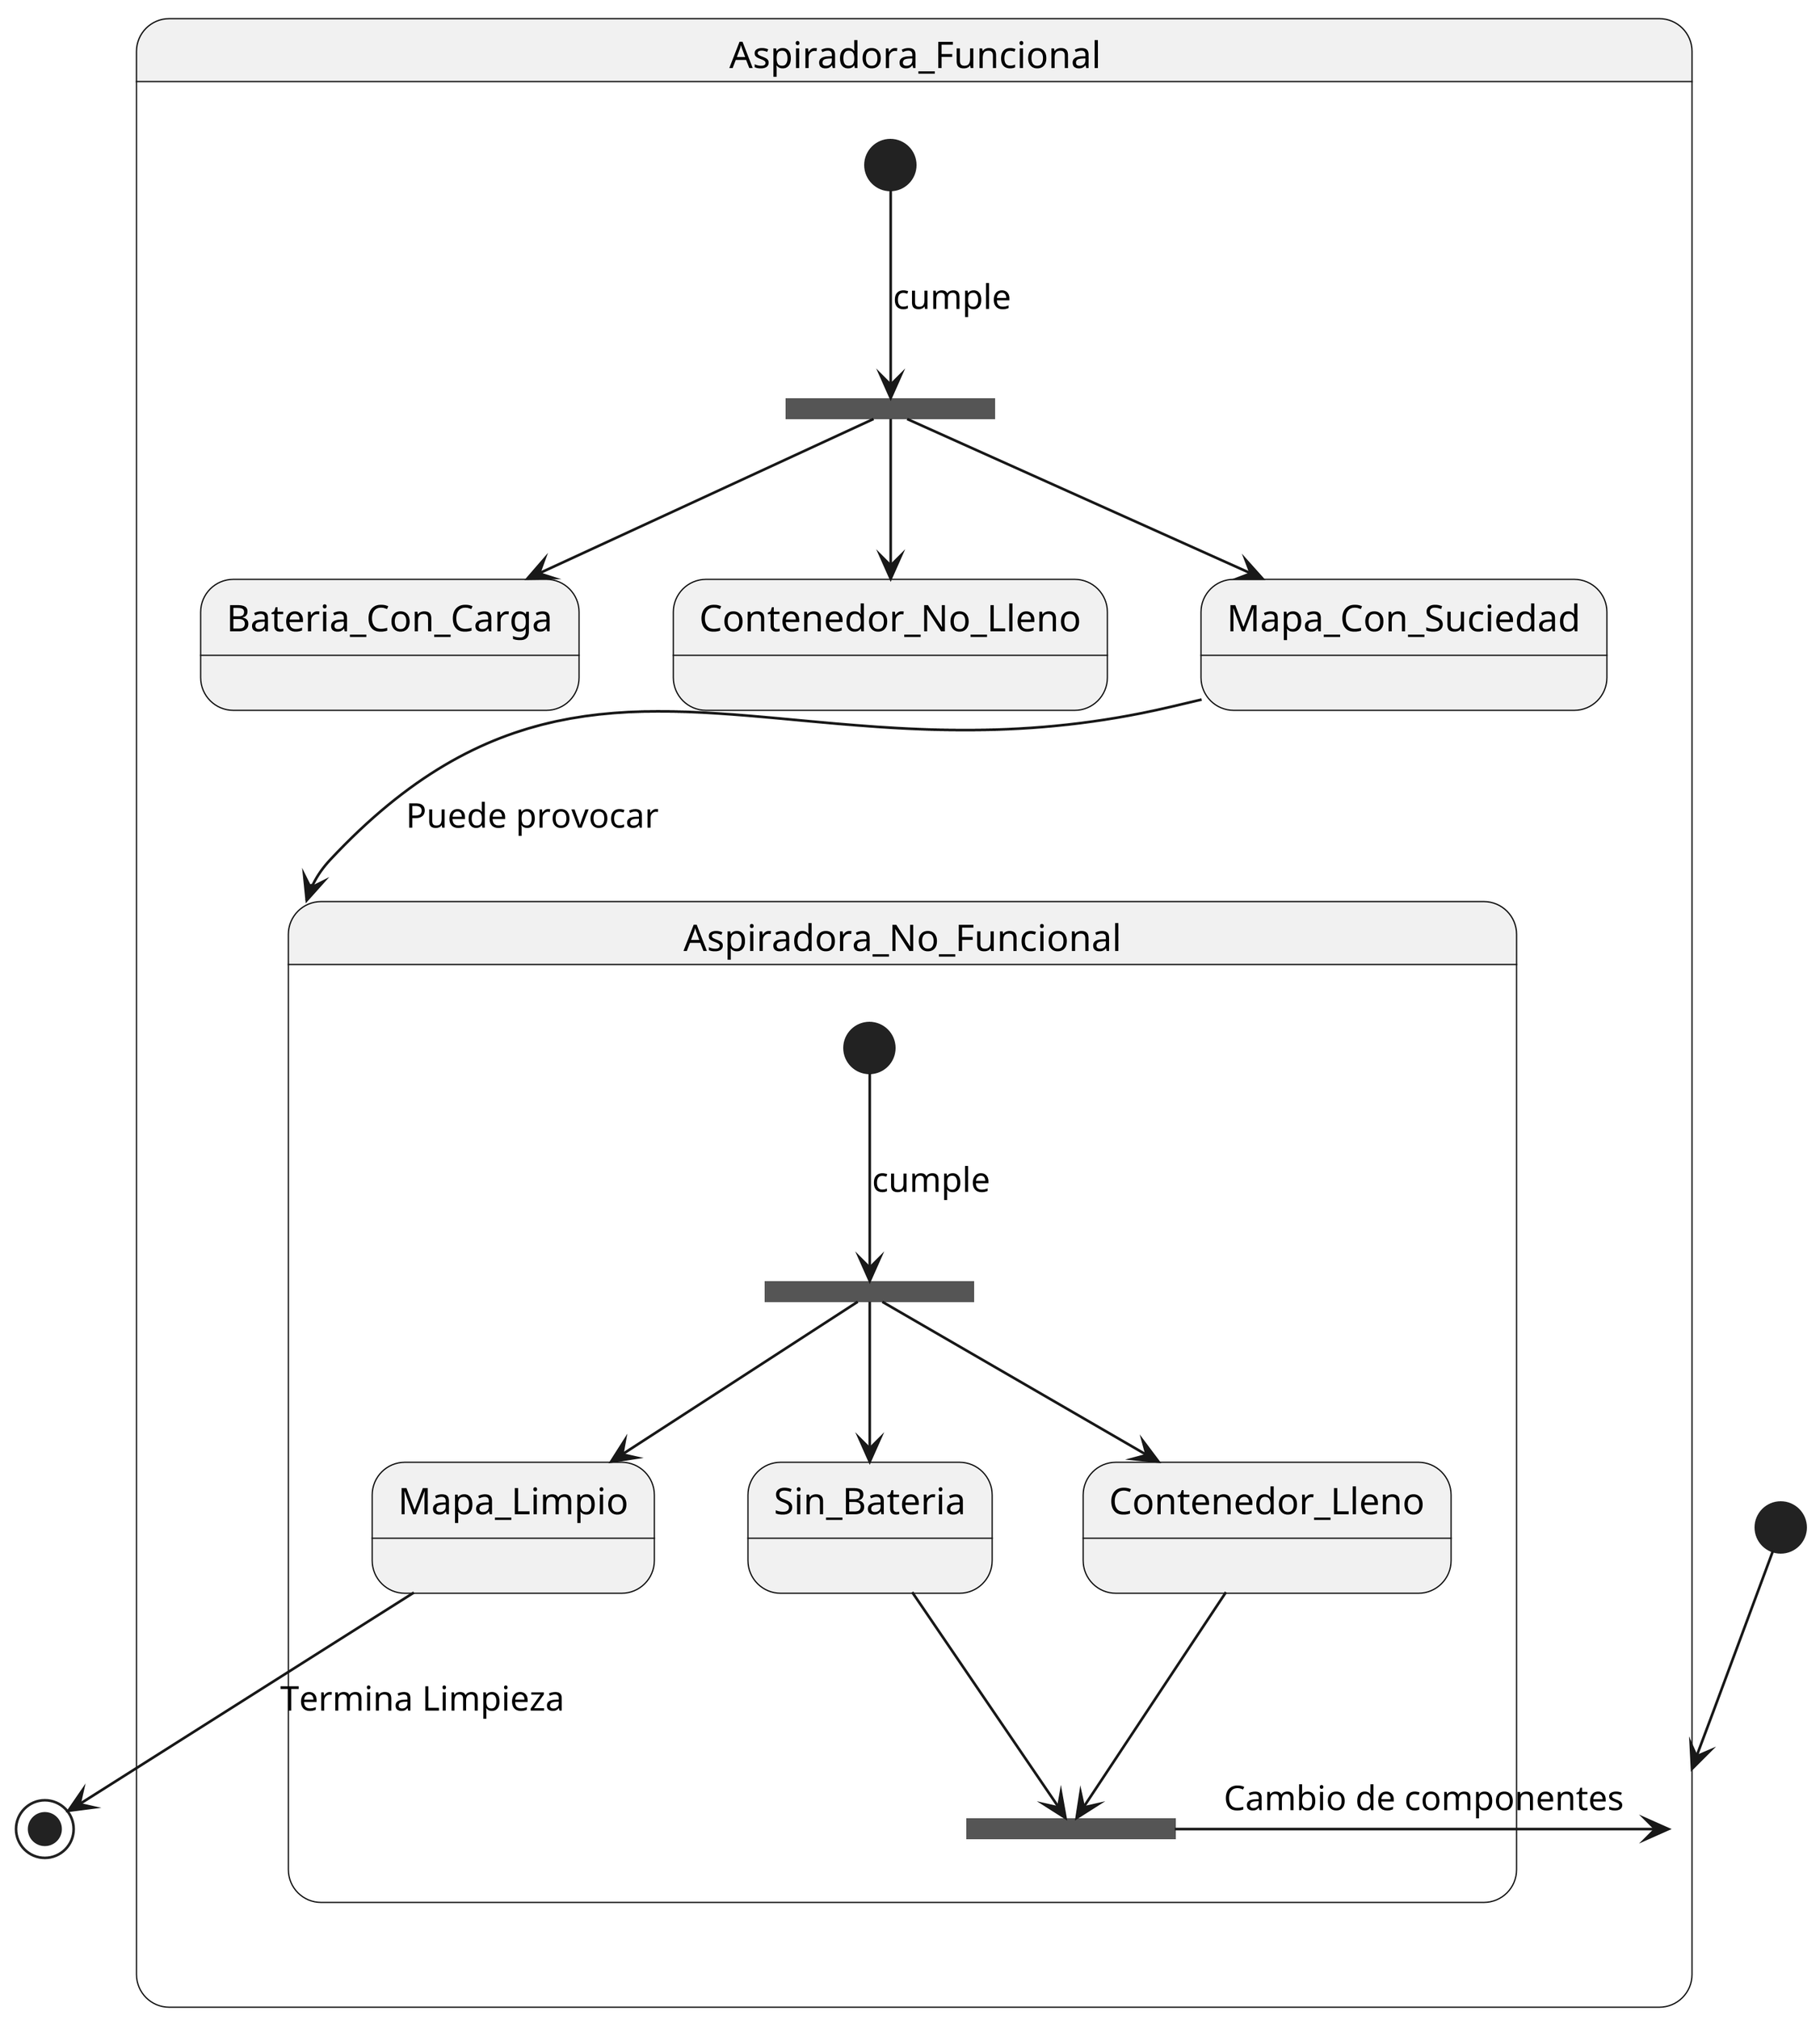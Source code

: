 @startuml
scale 150
[*] --> Aspiradora_Funcional


state Aspiradora_Funcional {
    state fork_state <<fork>>
    [*] --> fork_state : cumple
    fork_state --> Bateria_Con_Carga
    fork_state --> Contenedor_No_Lleno
    fork_state --> Mapa_Con_Suciedad
    Mapa_Con_Suciedad -down-> Aspiradora_No_Funcional : Puede provocar
}

state Aspiradora_No_Funcional {
    state fork_state1 <<fork>>
    [*] --> fork_state1 : cumple
    fork_state1 --> Sin_Bateria
    fork_state1 --> Contenedor_Lleno
    fork_state1 --> Mapa_Limpio

    state restauracion <<fork>>
    Sin_Bateria --> restauracion
    Contenedor_Lleno --> restauracion
    restauracion -left-> Aspiradora_Funcional : Cambio de componentes

}

Mapa_Limpio --> [*] : Termina Limpieza

@enduml